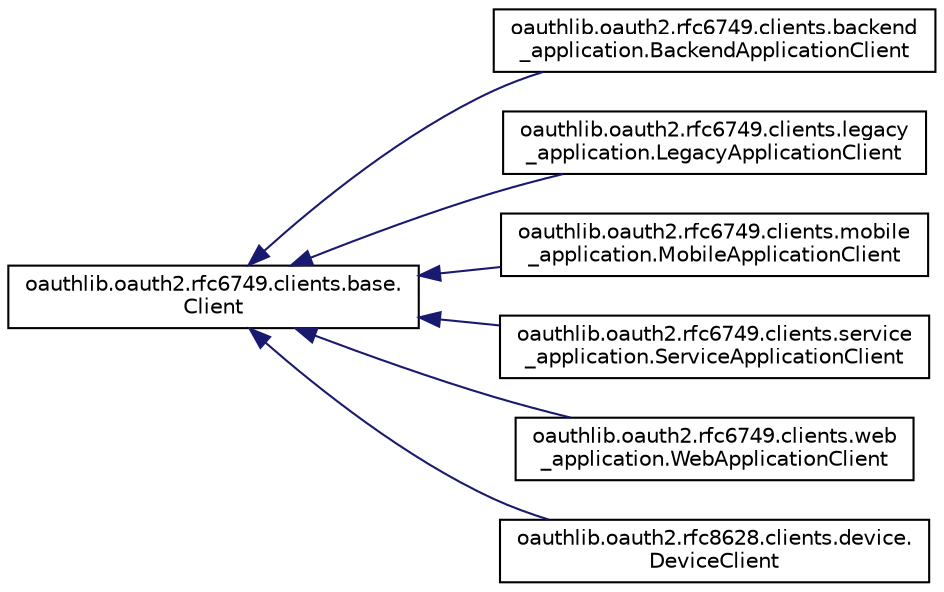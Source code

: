 digraph "Graphical Class Hierarchy"
{
 // LATEX_PDF_SIZE
  edge [fontname="Helvetica",fontsize="10",labelfontname="Helvetica",labelfontsize="10"];
  node [fontname="Helvetica",fontsize="10",shape=record];
  rankdir="LR";
  Node0 [label="oauthlib.oauth2.rfc6749.clients.base.\lClient",height=0.2,width=0.4,color="black", fillcolor="white", style="filled",URL="$classoauthlib_1_1oauth2_1_1rfc6749_1_1clients_1_1base_1_1Client.html",tooltip=" "];
  Node0 -> Node1 [dir="back",color="midnightblue",fontsize="10",style="solid",fontname="Helvetica"];
  Node1 [label="oauthlib.oauth2.rfc6749.clients.backend\l_application.BackendApplicationClient",height=0.2,width=0.4,color="black", fillcolor="white", style="filled",URL="$classoauthlib_1_1oauth2_1_1rfc6749_1_1clients_1_1backend__application_1_1BackendApplicationClient.html",tooltip=" "];
  Node0 -> Node2 [dir="back",color="midnightblue",fontsize="10",style="solid",fontname="Helvetica"];
  Node2 [label="oauthlib.oauth2.rfc6749.clients.legacy\l_application.LegacyApplicationClient",height=0.2,width=0.4,color="black", fillcolor="white", style="filled",URL="$classoauthlib_1_1oauth2_1_1rfc6749_1_1clients_1_1legacy__application_1_1LegacyApplicationClient.html",tooltip=" "];
  Node0 -> Node3 [dir="back",color="midnightblue",fontsize="10",style="solid",fontname="Helvetica"];
  Node3 [label="oauthlib.oauth2.rfc6749.clients.mobile\l_application.MobileApplicationClient",height=0.2,width=0.4,color="black", fillcolor="white", style="filled",URL="$classoauthlib_1_1oauth2_1_1rfc6749_1_1clients_1_1mobile__application_1_1MobileApplicationClient.html",tooltip=" "];
  Node0 -> Node4 [dir="back",color="midnightblue",fontsize="10",style="solid",fontname="Helvetica"];
  Node4 [label="oauthlib.oauth2.rfc6749.clients.service\l_application.ServiceApplicationClient",height=0.2,width=0.4,color="black", fillcolor="white", style="filled",URL="$classoauthlib_1_1oauth2_1_1rfc6749_1_1clients_1_1service__application_1_1ServiceApplicationClient.html",tooltip=" "];
  Node0 -> Node5 [dir="back",color="midnightblue",fontsize="10",style="solid",fontname="Helvetica"];
  Node5 [label="oauthlib.oauth2.rfc6749.clients.web\l_application.WebApplicationClient",height=0.2,width=0.4,color="black", fillcolor="white", style="filled",URL="$classoauthlib_1_1oauth2_1_1rfc6749_1_1clients_1_1web__application_1_1WebApplicationClient.html",tooltip=" "];
  Node0 -> Node6 [dir="back",color="midnightblue",fontsize="10",style="solid",fontname="Helvetica"];
  Node6 [label="oauthlib.oauth2.rfc8628.clients.device.\lDeviceClient",height=0.2,width=0.4,color="black", fillcolor="white", style="filled",URL="$classoauthlib_1_1oauth2_1_1rfc8628_1_1clients_1_1device_1_1DeviceClient.html",tooltip=" "];
}
